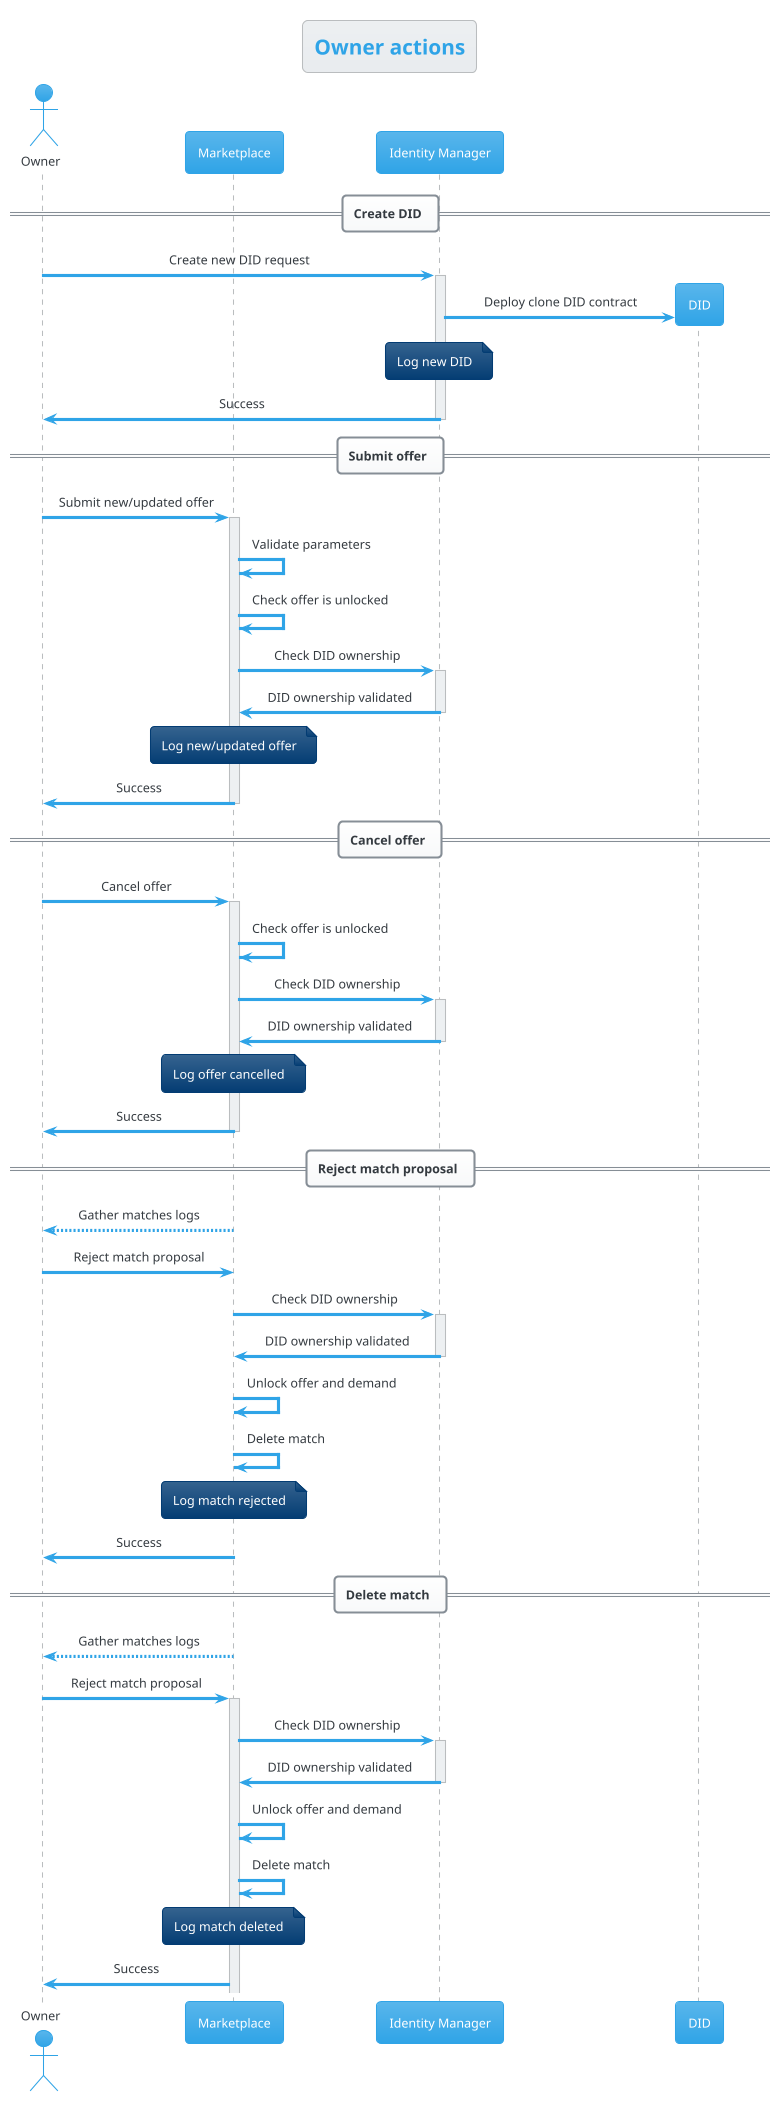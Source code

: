 @startuml Owner actions
title Owner actions
!theme cerulean

skinparam maxMessageSize 150
skinparam defaultTextAlignment center
skinparam noteTextAlignment left

actor "Owner" as ow
participant "Marketplace" as ma
participant "Identity Manager" as im

== Create DID ==
ow->im ++: Create new DID request
im->DID **: Deploy clone DID contract
note over im: Log new DID
im->ow --: Success

== Submit offer ==
ow->ma ++: Submit new/updated offer
ma->ma: Validate parameters
ma->ma: Check offer is unlocked
ma->im ++: Check DID ownership
im->ma --: DID ownership validated
note over ma: Log new/updated offer
ma->ow --: Success

== Cancel offer ==
ow->ma ++: Cancel offer
ma->ma: Check offer is unlocked
ma->im ++: Check DID ownership
im->ma --: DID ownership validated
note over ma: Log offer cancelled
ma->ow --: Success

== Reject match proposal ==
ow<--ma: Gather matches logs
ow->ma: Reject match proposal
ma->im ++: Check DID ownership
im->ma --: DID ownership validated
ma->ma: Unlock offer and demand
ma->ma: Delete match
note over ma: Log match rejected
ma->ow: Success

== Delete match ==
ow<--ma: Gather matches logs
ow->ma ++: Reject match proposal
ma->im ++: Check DID ownership
im->ma --: DID ownership validated
ma->ma: Unlock offer and demand
ma->ma: Delete match
note over ma: Log match deleted
ma->ow: Success
@enduml
